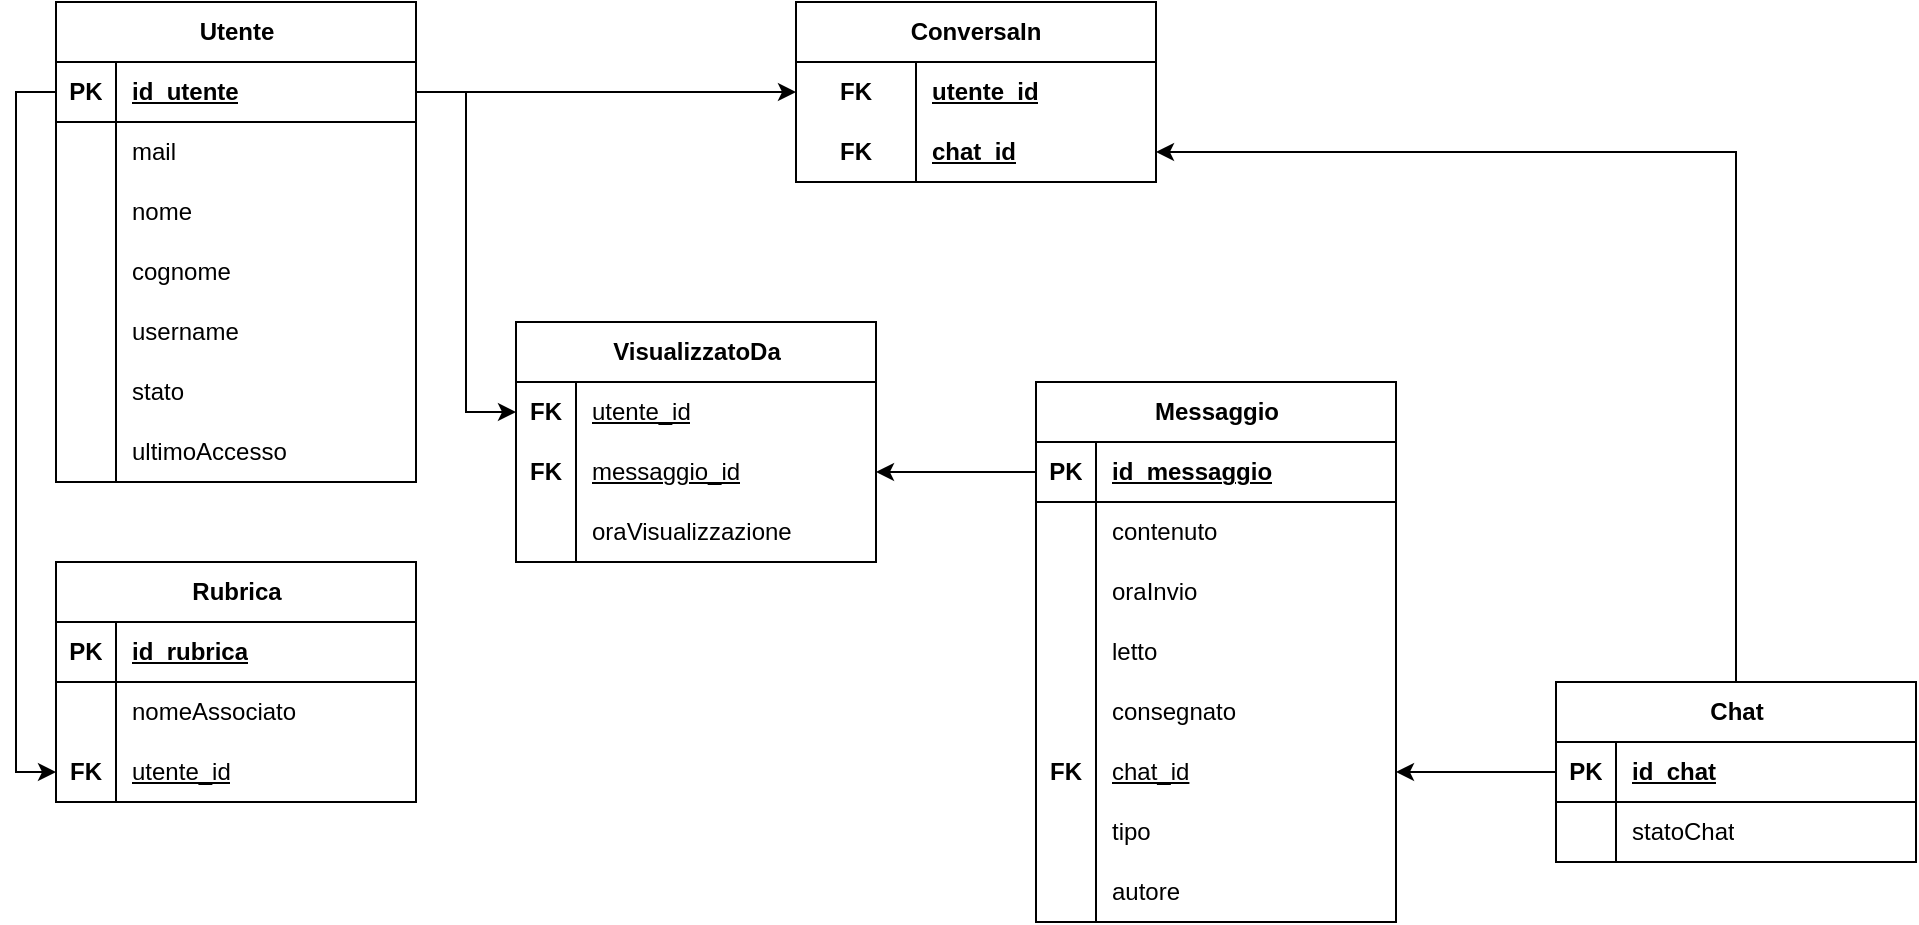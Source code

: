 <mxfile version="22.1.2" type="device">
  <diagram name="Pagina-1" id="s64i2QsAUcq_IzS4Nbry">
    <mxGraphModel dx="1834" dy="844" grid="1" gridSize="10" guides="1" tooltips="1" connect="1" arrows="1" fold="1" page="0" pageScale="1" pageWidth="827" pageHeight="1169" math="0" shadow="0">
      <root>
        <mxCell id="0" />
        <mxCell id="1" parent="0" />
        <mxCell id="7tBqyoWIKvEZQ8YirFi1-1" value="Utente" style="shape=table;startSize=30;container=1;collapsible=1;childLayout=tableLayout;fixedRows=1;rowLines=0;fontStyle=1;align=center;resizeLast=1;html=1;" vertex="1" parent="1">
          <mxGeometry x="-80" y="90" width="180" height="240" as="geometry" />
        </mxCell>
        <mxCell id="7tBqyoWIKvEZQ8YirFi1-2" value="" style="shape=tableRow;horizontal=0;startSize=0;swimlaneHead=0;swimlaneBody=0;fillColor=none;collapsible=0;dropTarget=0;points=[[0,0.5],[1,0.5]];portConstraint=eastwest;top=0;left=0;right=0;bottom=1;" vertex="1" parent="7tBqyoWIKvEZQ8YirFi1-1">
          <mxGeometry y="30" width="180" height="30" as="geometry" />
        </mxCell>
        <mxCell id="7tBqyoWIKvEZQ8YirFi1-3" value="PK" style="shape=partialRectangle;connectable=0;fillColor=none;top=0;left=0;bottom=0;right=0;fontStyle=1;overflow=hidden;whiteSpace=wrap;html=1;" vertex="1" parent="7tBqyoWIKvEZQ8YirFi1-2">
          <mxGeometry width="30" height="30" as="geometry">
            <mxRectangle width="30" height="30" as="alternateBounds" />
          </mxGeometry>
        </mxCell>
        <mxCell id="7tBqyoWIKvEZQ8YirFi1-4" value="id_utente" style="shape=partialRectangle;connectable=0;fillColor=none;top=0;left=0;bottom=0;right=0;align=left;spacingLeft=6;fontStyle=5;overflow=hidden;whiteSpace=wrap;html=1;" vertex="1" parent="7tBqyoWIKvEZQ8YirFi1-2">
          <mxGeometry x="30" width="150" height="30" as="geometry">
            <mxRectangle width="150" height="30" as="alternateBounds" />
          </mxGeometry>
        </mxCell>
        <mxCell id="7tBqyoWIKvEZQ8YirFi1-5" value="" style="shape=tableRow;horizontal=0;startSize=0;swimlaneHead=0;swimlaneBody=0;fillColor=none;collapsible=0;dropTarget=0;points=[[0,0.5],[1,0.5]];portConstraint=eastwest;top=0;left=0;right=0;bottom=0;" vertex="1" parent="7tBqyoWIKvEZQ8YirFi1-1">
          <mxGeometry y="60" width="180" height="30" as="geometry" />
        </mxCell>
        <mxCell id="7tBqyoWIKvEZQ8YirFi1-6" value="" style="shape=partialRectangle;connectable=0;fillColor=none;top=0;left=0;bottom=0;right=0;editable=1;overflow=hidden;whiteSpace=wrap;html=1;" vertex="1" parent="7tBqyoWIKvEZQ8YirFi1-5">
          <mxGeometry width="30" height="30" as="geometry">
            <mxRectangle width="30" height="30" as="alternateBounds" />
          </mxGeometry>
        </mxCell>
        <mxCell id="7tBqyoWIKvEZQ8YirFi1-7" value="mail" style="shape=partialRectangle;connectable=0;fillColor=none;top=0;left=0;bottom=0;right=0;align=left;spacingLeft=6;overflow=hidden;whiteSpace=wrap;html=1;" vertex="1" parent="7tBqyoWIKvEZQ8YirFi1-5">
          <mxGeometry x="30" width="150" height="30" as="geometry">
            <mxRectangle width="150" height="30" as="alternateBounds" />
          </mxGeometry>
        </mxCell>
        <mxCell id="7tBqyoWIKvEZQ8YirFi1-8" value="" style="shape=tableRow;horizontal=0;startSize=0;swimlaneHead=0;swimlaneBody=0;fillColor=none;collapsible=0;dropTarget=0;points=[[0,0.5],[1,0.5]];portConstraint=eastwest;top=0;left=0;right=0;bottom=0;" vertex="1" parent="7tBqyoWIKvEZQ8YirFi1-1">
          <mxGeometry y="90" width="180" height="30" as="geometry" />
        </mxCell>
        <mxCell id="7tBqyoWIKvEZQ8YirFi1-9" value="" style="shape=partialRectangle;connectable=0;fillColor=none;top=0;left=0;bottom=0;right=0;editable=1;overflow=hidden;whiteSpace=wrap;html=1;" vertex="1" parent="7tBqyoWIKvEZQ8YirFi1-8">
          <mxGeometry width="30" height="30" as="geometry">
            <mxRectangle width="30" height="30" as="alternateBounds" />
          </mxGeometry>
        </mxCell>
        <mxCell id="7tBqyoWIKvEZQ8YirFi1-10" value="nome" style="shape=partialRectangle;connectable=0;fillColor=none;top=0;left=0;bottom=0;right=0;align=left;spacingLeft=6;overflow=hidden;whiteSpace=wrap;html=1;" vertex="1" parent="7tBqyoWIKvEZQ8YirFi1-8">
          <mxGeometry x="30" width="150" height="30" as="geometry">
            <mxRectangle width="150" height="30" as="alternateBounds" />
          </mxGeometry>
        </mxCell>
        <mxCell id="7tBqyoWIKvEZQ8YirFi1-11" value="" style="shape=tableRow;horizontal=0;startSize=0;swimlaneHead=0;swimlaneBody=0;fillColor=none;collapsible=0;dropTarget=0;points=[[0,0.5],[1,0.5]];portConstraint=eastwest;top=0;left=0;right=0;bottom=0;" vertex="1" parent="7tBqyoWIKvEZQ8YirFi1-1">
          <mxGeometry y="120" width="180" height="30" as="geometry" />
        </mxCell>
        <mxCell id="7tBqyoWIKvEZQ8YirFi1-12" value="" style="shape=partialRectangle;connectable=0;fillColor=none;top=0;left=0;bottom=0;right=0;editable=1;overflow=hidden;whiteSpace=wrap;html=1;" vertex="1" parent="7tBqyoWIKvEZQ8YirFi1-11">
          <mxGeometry width="30" height="30" as="geometry">
            <mxRectangle width="30" height="30" as="alternateBounds" />
          </mxGeometry>
        </mxCell>
        <mxCell id="7tBqyoWIKvEZQ8YirFi1-13" value="cognome" style="shape=partialRectangle;connectable=0;fillColor=none;top=0;left=0;bottom=0;right=0;align=left;spacingLeft=6;overflow=hidden;whiteSpace=wrap;html=1;" vertex="1" parent="7tBqyoWIKvEZQ8YirFi1-11">
          <mxGeometry x="30" width="150" height="30" as="geometry">
            <mxRectangle width="150" height="30" as="alternateBounds" />
          </mxGeometry>
        </mxCell>
        <mxCell id="7tBqyoWIKvEZQ8YirFi1-14" style="shape=tableRow;horizontal=0;startSize=0;swimlaneHead=0;swimlaneBody=0;fillColor=none;collapsible=0;dropTarget=0;points=[[0,0.5],[1,0.5]];portConstraint=eastwest;top=0;left=0;right=0;bottom=0;" vertex="1" parent="7tBqyoWIKvEZQ8YirFi1-1">
          <mxGeometry y="150" width="180" height="30" as="geometry" />
        </mxCell>
        <mxCell id="7tBqyoWIKvEZQ8YirFi1-15" style="shape=partialRectangle;connectable=0;fillColor=none;top=0;left=0;bottom=0;right=0;editable=1;overflow=hidden;whiteSpace=wrap;html=1;" vertex="1" parent="7tBqyoWIKvEZQ8YirFi1-14">
          <mxGeometry width="30" height="30" as="geometry">
            <mxRectangle width="30" height="30" as="alternateBounds" />
          </mxGeometry>
        </mxCell>
        <mxCell id="7tBqyoWIKvEZQ8YirFi1-16" value="username" style="shape=partialRectangle;connectable=0;fillColor=none;top=0;left=0;bottom=0;right=0;align=left;spacingLeft=6;overflow=hidden;whiteSpace=wrap;html=1;" vertex="1" parent="7tBqyoWIKvEZQ8YirFi1-14">
          <mxGeometry x="30" width="150" height="30" as="geometry">
            <mxRectangle width="150" height="30" as="alternateBounds" />
          </mxGeometry>
        </mxCell>
        <mxCell id="7tBqyoWIKvEZQ8YirFi1-17" style="shape=tableRow;horizontal=0;startSize=0;swimlaneHead=0;swimlaneBody=0;fillColor=none;collapsible=0;dropTarget=0;points=[[0,0.5],[1,0.5]];portConstraint=eastwest;top=0;left=0;right=0;bottom=0;" vertex="1" parent="7tBqyoWIKvEZQ8YirFi1-1">
          <mxGeometry y="180" width="180" height="30" as="geometry" />
        </mxCell>
        <mxCell id="7tBqyoWIKvEZQ8YirFi1-18" style="shape=partialRectangle;connectable=0;fillColor=none;top=0;left=0;bottom=0;right=0;editable=1;overflow=hidden;whiteSpace=wrap;html=1;" vertex="1" parent="7tBqyoWIKvEZQ8YirFi1-17">
          <mxGeometry width="30" height="30" as="geometry">
            <mxRectangle width="30" height="30" as="alternateBounds" />
          </mxGeometry>
        </mxCell>
        <mxCell id="7tBqyoWIKvEZQ8YirFi1-19" value="stato" style="shape=partialRectangle;connectable=0;fillColor=none;top=0;left=0;bottom=0;right=0;align=left;spacingLeft=6;overflow=hidden;whiteSpace=wrap;html=1;" vertex="1" parent="7tBqyoWIKvEZQ8YirFi1-17">
          <mxGeometry x="30" width="150" height="30" as="geometry">
            <mxRectangle width="150" height="30" as="alternateBounds" />
          </mxGeometry>
        </mxCell>
        <mxCell id="7tBqyoWIKvEZQ8YirFi1-20" style="shape=tableRow;horizontal=0;startSize=0;swimlaneHead=0;swimlaneBody=0;fillColor=none;collapsible=0;dropTarget=0;points=[[0,0.5],[1,0.5]];portConstraint=eastwest;top=0;left=0;right=0;bottom=0;" vertex="1" parent="7tBqyoWIKvEZQ8YirFi1-1">
          <mxGeometry y="210" width="180" height="30" as="geometry" />
        </mxCell>
        <mxCell id="7tBqyoWIKvEZQ8YirFi1-21" style="shape=partialRectangle;connectable=0;fillColor=none;top=0;left=0;bottom=0;right=0;editable=1;overflow=hidden;whiteSpace=wrap;html=1;" vertex="1" parent="7tBqyoWIKvEZQ8YirFi1-20">
          <mxGeometry width="30" height="30" as="geometry">
            <mxRectangle width="30" height="30" as="alternateBounds" />
          </mxGeometry>
        </mxCell>
        <mxCell id="7tBqyoWIKvEZQ8YirFi1-22" value="ultimoAccesso" style="shape=partialRectangle;connectable=0;fillColor=none;top=0;left=0;bottom=0;right=0;align=left;spacingLeft=6;overflow=hidden;whiteSpace=wrap;html=1;" vertex="1" parent="7tBqyoWIKvEZQ8YirFi1-20">
          <mxGeometry x="30" width="150" height="30" as="geometry">
            <mxRectangle width="150" height="30" as="alternateBounds" />
          </mxGeometry>
        </mxCell>
        <mxCell id="7tBqyoWIKvEZQ8YirFi1-45" value="ConversaIn" style="shape=table;startSize=30;container=1;collapsible=1;childLayout=tableLayout;fixedRows=1;rowLines=0;fontStyle=1;align=center;resizeLast=1;html=1;whiteSpace=wrap;" vertex="1" parent="1">
          <mxGeometry x="290" y="90" width="180" height="90" as="geometry" />
        </mxCell>
        <mxCell id="7tBqyoWIKvEZQ8YirFi1-46" value="" style="shape=tableRow;horizontal=0;startSize=0;swimlaneHead=0;swimlaneBody=0;fillColor=none;collapsible=0;dropTarget=0;points=[[0,0.5],[1,0.5]];portConstraint=eastwest;top=0;left=0;right=0;bottom=0;html=1;" vertex="1" parent="7tBqyoWIKvEZQ8YirFi1-45">
          <mxGeometry y="30" width="180" height="30" as="geometry" />
        </mxCell>
        <mxCell id="7tBqyoWIKvEZQ8YirFi1-47" value="FK" style="shape=partialRectangle;connectable=0;fillColor=none;top=0;left=0;bottom=0;right=0;fontStyle=1;overflow=hidden;html=1;whiteSpace=wrap;" vertex="1" parent="7tBqyoWIKvEZQ8YirFi1-46">
          <mxGeometry width="60" height="30" as="geometry">
            <mxRectangle width="60" height="30" as="alternateBounds" />
          </mxGeometry>
        </mxCell>
        <mxCell id="7tBqyoWIKvEZQ8YirFi1-48" value="utente_id" style="shape=partialRectangle;connectable=0;fillColor=none;top=0;left=0;bottom=0;right=0;align=left;spacingLeft=6;fontStyle=5;overflow=hidden;html=1;whiteSpace=wrap;" vertex="1" parent="7tBqyoWIKvEZQ8YirFi1-46">
          <mxGeometry x="60" width="120" height="30" as="geometry">
            <mxRectangle width="120" height="30" as="alternateBounds" />
          </mxGeometry>
        </mxCell>
        <mxCell id="7tBqyoWIKvEZQ8YirFi1-49" value="" style="shape=tableRow;horizontal=0;startSize=0;swimlaneHead=0;swimlaneBody=0;fillColor=none;collapsible=0;dropTarget=0;points=[[0,0.5],[1,0.5]];portConstraint=eastwest;top=0;left=0;right=0;bottom=1;html=1;" vertex="1" parent="7tBqyoWIKvEZQ8YirFi1-45">
          <mxGeometry y="60" width="180" height="30" as="geometry" />
        </mxCell>
        <mxCell id="7tBqyoWIKvEZQ8YirFi1-50" value="FK" style="shape=partialRectangle;connectable=0;fillColor=none;top=0;left=0;bottom=0;right=0;fontStyle=1;overflow=hidden;html=1;whiteSpace=wrap;" vertex="1" parent="7tBqyoWIKvEZQ8YirFi1-49">
          <mxGeometry width="60" height="30" as="geometry">
            <mxRectangle width="60" height="30" as="alternateBounds" />
          </mxGeometry>
        </mxCell>
        <mxCell id="7tBqyoWIKvEZQ8YirFi1-51" value="chat_id" style="shape=partialRectangle;connectable=0;fillColor=none;top=0;left=0;bottom=0;right=0;align=left;spacingLeft=6;fontStyle=5;overflow=hidden;html=1;whiteSpace=wrap;" vertex="1" parent="7tBqyoWIKvEZQ8YirFi1-49">
          <mxGeometry x="60" width="120" height="30" as="geometry">
            <mxRectangle width="120" height="30" as="alternateBounds" />
          </mxGeometry>
        </mxCell>
        <mxCell id="7tBqyoWIKvEZQ8YirFi1-139" style="edgeStyle=orthogonalEdgeStyle;rounded=0;orthogonalLoop=1;jettySize=auto;html=1;" edge="1" parent="1" source="7tBqyoWIKvEZQ8YirFi1-58" target="7tBqyoWIKvEZQ8YirFi1-49">
          <mxGeometry relative="1" as="geometry" />
        </mxCell>
        <mxCell id="7tBqyoWIKvEZQ8YirFi1-58" value="Chat" style="shape=table;startSize=30;container=1;collapsible=1;childLayout=tableLayout;fixedRows=1;rowLines=0;fontStyle=1;align=center;resizeLast=1;html=1;" vertex="1" parent="1">
          <mxGeometry x="670" y="430" width="180" height="90" as="geometry" />
        </mxCell>
        <mxCell id="7tBqyoWIKvEZQ8YirFi1-59" value="" style="shape=tableRow;horizontal=0;startSize=0;swimlaneHead=0;swimlaneBody=0;fillColor=none;collapsible=0;dropTarget=0;points=[[0,0.5],[1,0.5]];portConstraint=eastwest;top=0;left=0;right=0;bottom=1;" vertex="1" parent="7tBqyoWIKvEZQ8YirFi1-58">
          <mxGeometry y="30" width="180" height="30" as="geometry" />
        </mxCell>
        <mxCell id="7tBqyoWIKvEZQ8YirFi1-60" value="PK" style="shape=partialRectangle;connectable=0;fillColor=none;top=0;left=0;bottom=0;right=0;fontStyle=1;overflow=hidden;whiteSpace=wrap;html=1;" vertex="1" parent="7tBqyoWIKvEZQ8YirFi1-59">
          <mxGeometry width="30" height="30" as="geometry">
            <mxRectangle width="30" height="30" as="alternateBounds" />
          </mxGeometry>
        </mxCell>
        <mxCell id="7tBqyoWIKvEZQ8YirFi1-61" value="id_chat" style="shape=partialRectangle;connectable=0;fillColor=none;top=0;left=0;bottom=0;right=0;align=left;spacingLeft=6;fontStyle=5;overflow=hidden;whiteSpace=wrap;html=1;" vertex="1" parent="7tBqyoWIKvEZQ8YirFi1-59">
          <mxGeometry x="30" width="150" height="30" as="geometry">
            <mxRectangle width="150" height="30" as="alternateBounds" />
          </mxGeometry>
        </mxCell>
        <mxCell id="7tBqyoWIKvEZQ8YirFi1-62" value="" style="shape=tableRow;horizontal=0;startSize=0;swimlaneHead=0;swimlaneBody=0;fillColor=none;collapsible=0;dropTarget=0;points=[[0,0.5],[1,0.5]];portConstraint=eastwest;top=0;left=0;right=0;bottom=0;" vertex="1" parent="7tBqyoWIKvEZQ8YirFi1-58">
          <mxGeometry y="60" width="180" height="30" as="geometry" />
        </mxCell>
        <mxCell id="7tBqyoWIKvEZQ8YirFi1-63" value="" style="shape=partialRectangle;connectable=0;fillColor=none;top=0;left=0;bottom=0;right=0;editable=1;overflow=hidden;whiteSpace=wrap;html=1;" vertex="1" parent="7tBqyoWIKvEZQ8YirFi1-62">
          <mxGeometry width="30" height="30" as="geometry">
            <mxRectangle width="30" height="30" as="alternateBounds" />
          </mxGeometry>
        </mxCell>
        <mxCell id="7tBqyoWIKvEZQ8YirFi1-64" value="statoChat" style="shape=partialRectangle;connectable=0;fillColor=none;top=0;left=0;bottom=0;right=0;align=left;spacingLeft=6;overflow=hidden;whiteSpace=wrap;html=1;" vertex="1" parent="7tBqyoWIKvEZQ8YirFi1-62">
          <mxGeometry x="30" width="150" height="30" as="geometry">
            <mxRectangle width="150" height="30" as="alternateBounds" />
          </mxGeometry>
        </mxCell>
        <mxCell id="7tBqyoWIKvEZQ8YirFi1-71" value="VisualizzatoDa" style="shape=table;startSize=30;container=1;collapsible=1;childLayout=tableLayout;fixedRows=1;rowLines=0;fontStyle=1;align=center;resizeLast=1;html=1;" vertex="1" parent="1">
          <mxGeometry x="150" y="250" width="180" height="120" as="geometry" />
        </mxCell>
        <mxCell id="7tBqyoWIKvEZQ8YirFi1-75" value="" style="shape=tableRow;horizontal=0;startSize=0;swimlaneHead=0;swimlaneBody=0;fillColor=none;collapsible=0;dropTarget=0;points=[[0,0.5],[1,0.5]];portConstraint=eastwest;top=0;left=0;right=0;bottom=0;" vertex="1" parent="7tBqyoWIKvEZQ8YirFi1-71">
          <mxGeometry y="30" width="180" height="30" as="geometry" />
        </mxCell>
        <mxCell id="7tBqyoWIKvEZQ8YirFi1-76" value="&lt;b&gt;FK&lt;/b&gt;" style="shape=partialRectangle;connectable=0;fillColor=none;top=0;left=0;bottom=0;right=0;editable=1;overflow=hidden;whiteSpace=wrap;html=1;" vertex="1" parent="7tBqyoWIKvEZQ8YirFi1-75">
          <mxGeometry width="30" height="30" as="geometry">
            <mxRectangle width="30" height="30" as="alternateBounds" />
          </mxGeometry>
        </mxCell>
        <mxCell id="7tBqyoWIKvEZQ8YirFi1-77" value="&lt;u&gt;utente_id&lt;/u&gt;" style="shape=partialRectangle;connectable=0;fillColor=none;top=0;left=0;bottom=0;right=0;align=left;spacingLeft=6;overflow=hidden;whiteSpace=wrap;html=1;" vertex="1" parent="7tBqyoWIKvEZQ8YirFi1-75">
          <mxGeometry x="30" width="150" height="30" as="geometry">
            <mxRectangle width="150" height="30" as="alternateBounds" />
          </mxGeometry>
        </mxCell>
        <mxCell id="7tBqyoWIKvEZQ8YirFi1-78" value="" style="shape=tableRow;horizontal=0;startSize=0;swimlaneHead=0;swimlaneBody=0;fillColor=none;collapsible=0;dropTarget=0;points=[[0,0.5],[1,0.5]];portConstraint=eastwest;top=0;left=0;right=0;bottom=0;" vertex="1" parent="7tBqyoWIKvEZQ8YirFi1-71">
          <mxGeometry y="60" width="180" height="30" as="geometry" />
        </mxCell>
        <mxCell id="7tBqyoWIKvEZQ8YirFi1-79" value="&lt;b&gt;FK&lt;/b&gt;" style="shape=partialRectangle;connectable=0;fillColor=none;top=0;left=0;bottom=0;right=0;editable=1;overflow=hidden;whiteSpace=wrap;html=1;" vertex="1" parent="7tBqyoWIKvEZQ8YirFi1-78">
          <mxGeometry width="30" height="30" as="geometry">
            <mxRectangle width="30" height="30" as="alternateBounds" />
          </mxGeometry>
        </mxCell>
        <mxCell id="7tBqyoWIKvEZQ8YirFi1-80" value="&lt;u&gt;messaggio_id&lt;/u&gt;" style="shape=partialRectangle;connectable=0;fillColor=none;top=0;left=0;bottom=0;right=0;align=left;spacingLeft=6;overflow=hidden;whiteSpace=wrap;html=1;" vertex="1" parent="7tBqyoWIKvEZQ8YirFi1-78">
          <mxGeometry x="30" width="150" height="30" as="geometry">
            <mxRectangle width="150" height="30" as="alternateBounds" />
          </mxGeometry>
        </mxCell>
        <mxCell id="7tBqyoWIKvEZQ8YirFi1-81" value="" style="shape=tableRow;horizontal=0;startSize=0;swimlaneHead=0;swimlaneBody=0;fillColor=none;collapsible=0;dropTarget=0;points=[[0,0.5],[1,0.5]];portConstraint=eastwest;top=0;left=0;right=0;bottom=0;" vertex="1" parent="7tBqyoWIKvEZQ8YirFi1-71">
          <mxGeometry y="90" width="180" height="30" as="geometry" />
        </mxCell>
        <mxCell id="7tBqyoWIKvEZQ8YirFi1-82" value="" style="shape=partialRectangle;connectable=0;fillColor=none;top=0;left=0;bottom=0;right=0;editable=1;overflow=hidden;whiteSpace=wrap;html=1;" vertex="1" parent="7tBqyoWIKvEZQ8YirFi1-81">
          <mxGeometry width="30" height="30" as="geometry">
            <mxRectangle width="30" height="30" as="alternateBounds" />
          </mxGeometry>
        </mxCell>
        <mxCell id="7tBqyoWIKvEZQ8YirFi1-83" value="oraVisualizzazione" style="shape=partialRectangle;connectable=0;fillColor=none;top=0;left=0;bottom=0;right=0;align=left;spacingLeft=6;overflow=hidden;whiteSpace=wrap;html=1;" vertex="1" parent="7tBqyoWIKvEZQ8YirFi1-81">
          <mxGeometry x="30" width="150" height="30" as="geometry">
            <mxRectangle width="150" height="30" as="alternateBounds" />
          </mxGeometry>
        </mxCell>
        <mxCell id="7tBqyoWIKvEZQ8YirFi1-84" value="Messaggio" style="shape=table;startSize=30;container=1;collapsible=1;childLayout=tableLayout;fixedRows=1;rowLines=0;fontStyle=1;align=center;resizeLast=1;html=1;" vertex="1" parent="1">
          <mxGeometry x="410" y="280" width="180" height="270" as="geometry" />
        </mxCell>
        <mxCell id="7tBqyoWIKvEZQ8YirFi1-85" value="" style="shape=tableRow;horizontal=0;startSize=0;swimlaneHead=0;swimlaneBody=0;fillColor=none;collapsible=0;dropTarget=0;points=[[0,0.5],[1,0.5]];portConstraint=eastwest;top=0;left=0;right=0;bottom=1;" vertex="1" parent="7tBqyoWIKvEZQ8YirFi1-84">
          <mxGeometry y="30" width="180" height="30" as="geometry" />
        </mxCell>
        <mxCell id="7tBqyoWIKvEZQ8YirFi1-86" value="PK" style="shape=partialRectangle;connectable=0;fillColor=none;top=0;left=0;bottom=0;right=0;fontStyle=1;overflow=hidden;whiteSpace=wrap;html=1;" vertex="1" parent="7tBqyoWIKvEZQ8YirFi1-85">
          <mxGeometry width="30" height="30" as="geometry">
            <mxRectangle width="30" height="30" as="alternateBounds" />
          </mxGeometry>
        </mxCell>
        <mxCell id="7tBqyoWIKvEZQ8YirFi1-87" value="id_messaggio" style="shape=partialRectangle;connectable=0;fillColor=none;top=0;left=0;bottom=0;right=0;align=left;spacingLeft=6;fontStyle=5;overflow=hidden;whiteSpace=wrap;html=1;" vertex="1" parent="7tBqyoWIKvEZQ8YirFi1-85">
          <mxGeometry x="30" width="150" height="30" as="geometry">
            <mxRectangle width="150" height="30" as="alternateBounds" />
          </mxGeometry>
        </mxCell>
        <mxCell id="7tBqyoWIKvEZQ8YirFi1-88" value="" style="shape=tableRow;horizontal=0;startSize=0;swimlaneHead=0;swimlaneBody=0;fillColor=none;collapsible=0;dropTarget=0;points=[[0,0.5],[1,0.5]];portConstraint=eastwest;top=0;left=0;right=0;bottom=0;" vertex="1" parent="7tBqyoWIKvEZQ8YirFi1-84">
          <mxGeometry y="60" width="180" height="30" as="geometry" />
        </mxCell>
        <mxCell id="7tBqyoWIKvEZQ8YirFi1-89" value="" style="shape=partialRectangle;connectable=0;fillColor=none;top=0;left=0;bottom=0;right=0;editable=1;overflow=hidden;whiteSpace=wrap;html=1;" vertex="1" parent="7tBqyoWIKvEZQ8YirFi1-88">
          <mxGeometry width="30" height="30" as="geometry">
            <mxRectangle width="30" height="30" as="alternateBounds" />
          </mxGeometry>
        </mxCell>
        <mxCell id="7tBqyoWIKvEZQ8YirFi1-90" value="contenuto" style="shape=partialRectangle;connectable=0;fillColor=none;top=0;left=0;bottom=0;right=0;align=left;spacingLeft=6;overflow=hidden;whiteSpace=wrap;html=1;" vertex="1" parent="7tBqyoWIKvEZQ8YirFi1-88">
          <mxGeometry x="30" width="150" height="30" as="geometry">
            <mxRectangle width="150" height="30" as="alternateBounds" />
          </mxGeometry>
        </mxCell>
        <mxCell id="7tBqyoWIKvEZQ8YirFi1-91" value="" style="shape=tableRow;horizontal=0;startSize=0;swimlaneHead=0;swimlaneBody=0;fillColor=none;collapsible=0;dropTarget=0;points=[[0,0.5],[1,0.5]];portConstraint=eastwest;top=0;left=0;right=0;bottom=0;" vertex="1" parent="7tBqyoWIKvEZQ8YirFi1-84">
          <mxGeometry y="90" width="180" height="30" as="geometry" />
        </mxCell>
        <mxCell id="7tBqyoWIKvEZQ8YirFi1-92" value="" style="shape=partialRectangle;connectable=0;fillColor=none;top=0;left=0;bottom=0;right=0;editable=1;overflow=hidden;whiteSpace=wrap;html=1;" vertex="1" parent="7tBqyoWIKvEZQ8YirFi1-91">
          <mxGeometry width="30" height="30" as="geometry">
            <mxRectangle width="30" height="30" as="alternateBounds" />
          </mxGeometry>
        </mxCell>
        <mxCell id="7tBqyoWIKvEZQ8YirFi1-93" value="oraInvio" style="shape=partialRectangle;connectable=0;fillColor=none;top=0;left=0;bottom=0;right=0;align=left;spacingLeft=6;overflow=hidden;whiteSpace=wrap;html=1;" vertex="1" parent="7tBqyoWIKvEZQ8YirFi1-91">
          <mxGeometry x="30" width="150" height="30" as="geometry">
            <mxRectangle width="150" height="30" as="alternateBounds" />
          </mxGeometry>
        </mxCell>
        <mxCell id="7tBqyoWIKvEZQ8YirFi1-94" value="" style="shape=tableRow;horizontal=0;startSize=0;swimlaneHead=0;swimlaneBody=0;fillColor=none;collapsible=0;dropTarget=0;points=[[0,0.5],[1,0.5]];portConstraint=eastwest;top=0;left=0;right=0;bottom=0;" vertex="1" parent="7tBqyoWIKvEZQ8YirFi1-84">
          <mxGeometry y="120" width="180" height="30" as="geometry" />
        </mxCell>
        <mxCell id="7tBqyoWIKvEZQ8YirFi1-95" value="" style="shape=partialRectangle;connectable=0;fillColor=none;top=0;left=0;bottom=0;right=0;editable=1;overflow=hidden;whiteSpace=wrap;html=1;" vertex="1" parent="7tBqyoWIKvEZQ8YirFi1-94">
          <mxGeometry width="30" height="30" as="geometry">
            <mxRectangle width="30" height="30" as="alternateBounds" />
          </mxGeometry>
        </mxCell>
        <mxCell id="7tBqyoWIKvEZQ8YirFi1-96" value="letto" style="shape=partialRectangle;connectable=0;fillColor=none;top=0;left=0;bottom=0;right=0;align=left;spacingLeft=6;overflow=hidden;whiteSpace=wrap;html=1;" vertex="1" parent="7tBqyoWIKvEZQ8YirFi1-94">
          <mxGeometry x="30" width="150" height="30" as="geometry">
            <mxRectangle width="150" height="30" as="alternateBounds" />
          </mxGeometry>
        </mxCell>
        <mxCell id="7tBqyoWIKvEZQ8YirFi1-97" style="shape=tableRow;horizontal=0;startSize=0;swimlaneHead=0;swimlaneBody=0;fillColor=none;collapsible=0;dropTarget=0;points=[[0,0.5],[1,0.5]];portConstraint=eastwest;top=0;left=0;right=0;bottom=0;" vertex="1" parent="7tBqyoWIKvEZQ8YirFi1-84">
          <mxGeometry y="150" width="180" height="30" as="geometry" />
        </mxCell>
        <mxCell id="7tBqyoWIKvEZQ8YirFi1-98" style="shape=partialRectangle;connectable=0;fillColor=none;top=0;left=0;bottom=0;right=0;editable=1;overflow=hidden;whiteSpace=wrap;html=1;" vertex="1" parent="7tBqyoWIKvEZQ8YirFi1-97">
          <mxGeometry width="30" height="30" as="geometry">
            <mxRectangle width="30" height="30" as="alternateBounds" />
          </mxGeometry>
        </mxCell>
        <mxCell id="7tBqyoWIKvEZQ8YirFi1-99" value="consegnato" style="shape=partialRectangle;connectable=0;fillColor=none;top=0;left=0;bottom=0;right=0;align=left;spacingLeft=6;overflow=hidden;whiteSpace=wrap;html=1;" vertex="1" parent="7tBqyoWIKvEZQ8YirFi1-97">
          <mxGeometry x="30" width="150" height="30" as="geometry">
            <mxRectangle width="150" height="30" as="alternateBounds" />
          </mxGeometry>
        </mxCell>
        <mxCell id="7tBqyoWIKvEZQ8YirFi1-100" style="shape=tableRow;horizontal=0;startSize=0;swimlaneHead=0;swimlaneBody=0;fillColor=none;collapsible=0;dropTarget=0;points=[[0,0.5],[1,0.5]];portConstraint=eastwest;top=0;left=0;right=0;bottom=0;" vertex="1" parent="7tBqyoWIKvEZQ8YirFi1-84">
          <mxGeometry y="180" width="180" height="30" as="geometry" />
        </mxCell>
        <mxCell id="7tBqyoWIKvEZQ8YirFi1-101" value="&lt;b&gt;FK&lt;/b&gt;" style="shape=partialRectangle;connectable=0;fillColor=none;top=0;left=0;bottom=0;right=0;editable=1;overflow=hidden;whiteSpace=wrap;html=1;" vertex="1" parent="7tBqyoWIKvEZQ8YirFi1-100">
          <mxGeometry width="30" height="30" as="geometry">
            <mxRectangle width="30" height="30" as="alternateBounds" />
          </mxGeometry>
        </mxCell>
        <mxCell id="7tBqyoWIKvEZQ8YirFi1-102" value="&lt;u&gt;chat_id&lt;/u&gt;" style="shape=partialRectangle;connectable=0;fillColor=none;top=0;left=0;bottom=0;right=0;align=left;spacingLeft=6;overflow=hidden;whiteSpace=wrap;html=1;" vertex="1" parent="7tBqyoWIKvEZQ8YirFi1-100">
          <mxGeometry x="30" width="150" height="30" as="geometry">
            <mxRectangle width="150" height="30" as="alternateBounds" />
          </mxGeometry>
        </mxCell>
        <mxCell id="7tBqyoWIKvEZQ8YirFi1-103" style="shape=tableRow;horizontal=0;startSize=0;swimlaneHead=0;swimlaneBody=0;fillColor=none;collapsible=0;dropTarget=0;points=[[0,0.5],[1,0.5]];portConstraint=eastwest;top=0;left=0;right=0;bottom=0;" vertex="1" parent="7tBqyoWIKvEZQ8YirFi1-84">
          <mxGeometry y="210" width="180" height="30" as="geometry" />
        </mxCell>
        <mxCell id="7tBqyoWIKvEZQ8YirFi1-104" style="shape=partialRectangle;connectable=0;fillColor=none;top=0;left=0;bottom=0;right=0;editable=1;overflow=hidden;whiteSpace=wrap;html=1;" vertex="1" parent="7tBqyoWIKvEZQ8YirFi1-103">
          <mxGeometry width="30" height="30" as="geometry">
            <mxRectangle width="30" height="30" as="alternateBounds" />
          </mxGeometry>
        </mxCell>
        <mxCell id="7tBqyoWIKvEZQ8YirFi1-105" value="tipo" style="shape=partialRectangle;connectable=0;fillColor=none;top=0;left=0;bottom=0;right=0;align=left;spacingLeft=6;overflow=hidden;whiteSpace=wrap;html=1;" vertex="1" parent="7tBqyoWIKvEZQ8YirFi1-103">
          <mxGeometry x="30" width="150" height="30" as="geometry">
            <mxRectangle width="150" height="30" as="alternateBounds" />
          </mxGeometry>
        </mxCell>
        <mxCell id="7tBqyoWIKvEZQ8YirFi1-121" style="shape=tableRow;horizontal=0;startSize=0;swimlaneHead=0;swimlaneBody=0;fillColor=none;collapsible=0;dropTarget=0;points=[[0,0.5],[1,0.5]];portConstraint=eastwest;top=0;left=0;right=0;bottom=0;" vertex="1" parent="7tBqyoWIKvEZQ8YirFi1-84">
          <mxGeometry y="240" width="180" height="30" as="geometry" />
        </mxCell>
        <mxCell id="7tBqyoWIKvEZQ8YirFi1-122" style="shape=partialRectangle;connectable=0;fillColor=none;top=0;left=0;bottom=0;right=0;editable=1;overflow=hidden;whiteSpace=wrap;html=1;" vertex="1" parent="7tBqyoWIKvEZQ8YirFi1-121">
          <mxGeometry width="30" height="30" as="geometry">
            <mxRectangle width="30" height="30" as="alternateBounds" />
          </mxGeometry>
        </mxCell>
        <mxCell id="7tBqyoWIKvEZQ8YirFi1-123" value="autore" style="shape=partialRectangle;connectable=0;fillColor=none;top=0;left=0;bottom=0;right=0;align=left;spacingLeft=6;overflow=hidden;whiteSpace=wrap;html=1;" vertex="1" parent="7tBqyoWIKvEZQ8YirFi1-121">
          <mxGeometry x="30" width="150" height="30" as="geometry">
            <mxRectangle width="150" height="30" as="alternateBounds" />
          </mxGeometry>
        </mxCell>
        <mxCell id="7tBqyoWIKvEZQ8YirFi1-124" value="Rubrica" style="shape=table;startSize=30;container=1;collapsible=1;childLayout=tableLayout;fixedRows=1;rowLines=0;fontStyle=1;align=center;resizeLast=1;html=1;" vertex="1" parent="1">
          <mxGeometry x="-80" y="370" width="180" height="120" as="geometry" />
        </mxCell>
        <mxCell id="7tBqyoWIKvEZQ8YirFi1-125" value="" style="shape=tableRow;horizontal=0;startSize=0;swimlaneHead=0;swimlaneBody=0;fillColor=none;collapsible=0;dropTarget=0;points=[[0,0.5],[1,0.5]];portConstraint=eastwest;top=0;left=0;right=0;bottom=1;" vertex="1" parent="7tBqyoWIKvEZQ8YirFi1-124">
          <mxGeometry y="30" width="180" height="30" as="geometry" />
        </mxCell>
        <mxCell id="7tBqyoWIKvEZQ8YirFi1-126" value="PK" style="shape=partialRectangle;connectable=0;fillColor=none;top=0;left=0;bottom=0;right=0;fontStyle=1;overflow=hidden;whiteSpace=wrap;html=1;" vertex="1" parent="7tBqyoWIKvEZQ8YirFi1-125">
          <mxGeometry width="30" height="30" as="geometry">
            <mxRectangle width="30" height="30" as="alternateBounds" />
          </mxGeometry>
        </mxCell>
        <mxCell id="7tBqyoWIKvEZQ8YirFi1-127" value="id_rubrica" style="shape=partialRectangle;connectable=0;fillColor=none;top=0;left=0;bottom=0;right=0;align=left;spacingLeft=6;fontStyle=5;overflow=hidden;whiteSpace=wrap;html=1;" vertex="1" parent="7tBqyoWIKvEZQ8YirFi1-125">
          <mxGeometry x="30" width="150" height="30" as="geometry">
            <mxRectangle width="150" height="30" as="alternateBounds" />
          </mxGeometry>
        </mxCell>
        <mxCell id="7tBqyoWIKvEZQ8YirFi1-128" value="" style="shape=tableRow;horizontal=0;startSize=0;swimlaneHead=0;swimlaneBody=0;fillColor=none;collapsible=0;dropTarget=0;points=[[0,0.5],[1,0.5]];portConstraint=eastwest;top=0;left=0;right=0;bottom=0;" vertex="1" parent="7tBqyoWIKvEZQ8YirFi1-124">
          <mxGeometry y="60" width="180" height="30" as="geometry" />
        </mxCell>
        <mxCell id="7tBqyoWIKvEZQ8YirFi1-129" value="" style="shape=partialRectangle;connectable=0;fillColor=none;top=0;left=0;bottom=0;right=0;editable=1;overflow=hidden;whiteSpace=wrap;html=1;" vertex="1" parent="7tBqyoWIKvEZQ8YirFi1-128">
          <mxGeometry width="30" height="30" as="geometry">
            <mxRectangle width="30" height="30" as="alternateBounds" />
          </mxGeometry>
        </mxCell>
        <mxCell id="7tBqyoWIKvEZQ8YirFi1-130" value="nomeAssociato" style="shape=partialRectangle;connectable=0;fillColor=none;top=0;left=0;bottom=0;right=0;align=left;spacingLeft=6;overflow=hidden;whiteSpace=wrap;html=1;" vertex="1" parent="7tBqyoWIKvEZQ8YirFi1-128">
          <mxGeometry x="30" width="150" height="30" as="geometry">
            <mxRectangle width="150" height="30" as="alternateBounds" />
          </mxGeometry>
        </mxCell>
        <mxCell id="7tBqyoWIKvEZQ8YirFi1-131" value="" style="shape=tableRow;horizontal=0;startSize=0;swimlaneHead=0;swimlaneBody=0;fillColor=none;collapsible=0;dropTarget=0;points=[[0,0.5],[1,0.5]];portConstraint=eastwest;top=0;left=0;right=0;bottom=0;" vertex="1" parent="7tBqyoWIKvEZQ8YirFi1-124">
          <mxGeometry y="90" width="180" height="30" as="geometry" />
        </mxCell>
        <mxCell id="7tBqyoWIKvEZQ8YirFi1-132" value="&lt;b&gt;FK&lt;/b&gt;" style="shape=partialRectangle;connectable=0;fillColor=none;top=0;left=0;bottom=0;right=0;editable=1;overflow=hidden;whiteSpace=wrap;html=1;" vertex="1" parent="7tBqyoWIKvEZQ8YirFi1-131">
          <mxGeometry width="30" height="30" as="geometry">
            <mxRectangle width="30" height="30" as="alternateBounds" />
          </mxGeometry>
        </mxCell>
        <mxCell id="7tBqyoWIKvEZQ8YirFi1-133" value="&lt;u&gt;utente_id&lt;/u&gt;" style="shape=partialRectangle;connectable=0;fillColor=none;top=0;left=0;bottom=0;right=0;align=left;spacingLeft=6;overflow=hidden;whiteSpace=wrap;html=1;" vertex="1" parent="7tBqyoWIKvEZQ8YirFi1-131">
          <mxGeometry x="30" width="150" height="30" as="geometry">
            <mxRectangle width="150" height="30" as="alternateBounds" />
          </mxGeometry>
        </mxCell>
        <mxCell id="7tBqyoWIKvEZQ8YirFi1-138" style="edgeStyle=orthogonalEdgeStyle;rounded=0;orthogonalLoop=1;jettySize=auto;html=1;" edge="1" parent="1" source="7tBqyoWIKvEZQ8YirFi1-2" target="7tBqyoWIKvEZQ8YirFi1-46">
          <mxGeometry relative="1" as="geometry" />
        </mxCell>
        <mxCell id="7tBqyoWIKvEZQ8YirFi1-140" style="edgeStyle=orthogonalEdgeStyle;rounded=0;orthogonalLoop=1;jettySize=auto;html=1;" edge="1" parent="1" source="7tBqyoWIKvEZQ8YirFi1-59" target="7tBqyoWIKvEZQ8YirFi1-100">
          <mxGeometry relative="1" as="geometry" />
        </mxCell>
        <mxCell id="7tBqyoWIKvEZQ8YirFi1-141" style="edgeStyle=orthogonalEdgeStyle;rounded=0;orthogonalLoop=1;jettySize=auto;html=1;" edge="1" parent="1" source="7tBqyoWIKvEZQ8YirFi1-85" target="7tBqyoWIKvEZQ8YirFi1-78">
          <mxGeometry relative="1" as="geometry" />
        </mxCell>
        <mxCell id="7tBqyoWIKvEZQ8YirFi1-142" style="edgeStyle=orthogonalEdgeStyle;rounded=0;orthogonalLoop=1;jettySize=auto;html=1;" edge="1" parent="1" source="7tBqyoWIKvEZQ8YirFi1-2" target="7tBqyoWIKvEZQ8YirFi1-75">
          <mxGeometry relative="1" as="geometry" />
        </mxCell>
        <mxCell id="7tBqyoWIKvEZQ8YirFi1-144" style="edgeStyle=orthogonalEdgeStyle;rounded=0;orthogonalLoop=1;jettySize=auto;html=1;entryX=0;entryY=0.5;entryDx=0;entryDy=0;" edge="1" parent="1" source="7tBqyoWIKvEZQ8YirFi1-2" target="7tBqyoWIKvEZQ8YirFi1-131">
          <mxGeometry relative="1" as="geometry" />
        </mxCell>
      </root>
    </mxGraphModel>
  </diagram>
</mxfile>
